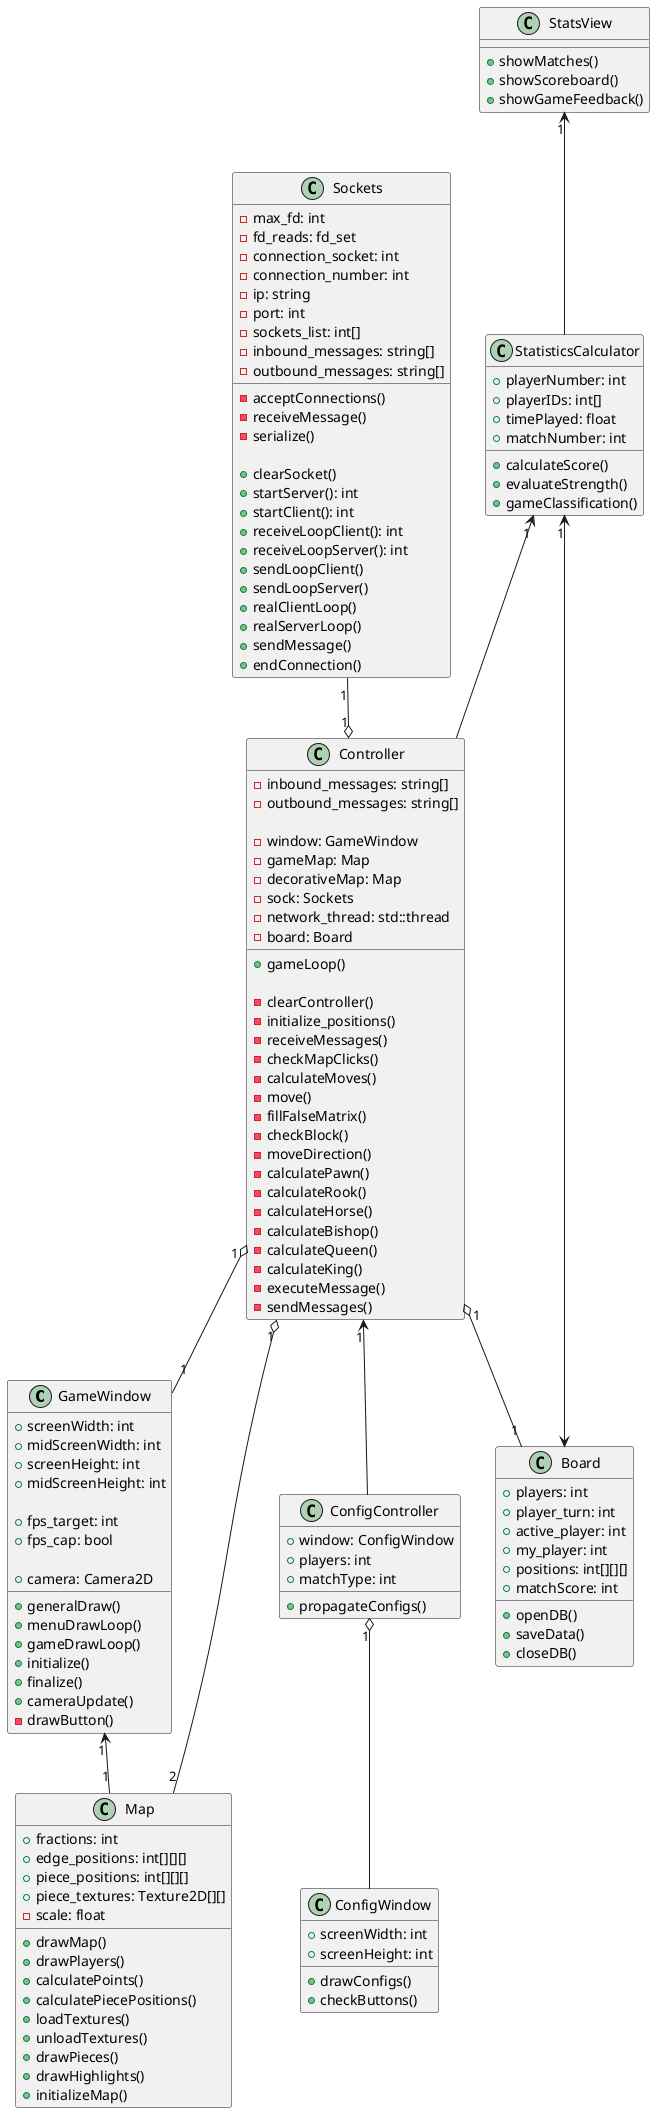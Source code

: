 @startuml
class GameWindow {
  + screenWidth: int
  + midScreenWidth: int
  + screenHeight: int
  + midScreenHeight: int

  + fps_target: int
  + fps_cap: bool

  + camera: Camera2D

  + generalDraw()
  + menuDrawLoop()
  + gameDrawLoop()
  + initialize()
  + finalize()
  + cameraUpdate()
    
  - drawButton()

}

class Map {
  + fractions: int
  + edge_positions: int[][][]
  + piece_positions: int[][][]
  + piece_textures: Texture2D[][]
  - scale: float

  + drawMap()
  + drawPlayers()
  + calculatePoints()
  + calculatePiecePositions()
  + loadTextures()
  + unloadTextures()
  + drawPieces()
  + drawHighlights()
  + initializeMap()
}

class Sockets {
  - max_fd: int
  - fd_reads: fd_set
  - connection_socket: int
  - connection_number: int
  - ip: string
  - port: int
  - sockets_list: int[]
  - inbound_messages: string[]
  - outbound_messages: string[]

  - acceptConnections()
  - receiveMessage()
  - serialize()

  + clearSocket()
  + startServer(): int
  + startClient(): int
  + receiveLoopClient(): int
  + receiveLoopServer(): int
  + sendLoopClient()
  + sendLoopServer()
  + realClientLoop()
  + realServerLoop()
  + sendMessage()
  + endConnection()
}

class Controller {
  - inbound_messages: string[]
  - outbound_messages: string[]

  - window: GameWindow
  - gameMap: Map
  - decorativeMap: Map
  - sock: Sockets
  - network_thread: std::thread
  - board: Board

  + gameLoop()

  - clearController()
  - initialize_positions()
  - receiveMessages()
  - checkMapClicks()
  - calculateMoves()
  - move()
  - fillFalseMatrix()
  - checkBlock()
  - moveDirection()
  - calculatePawn()
  - calculateRook()
  - calculateHorse()
  - calculateBishop()
  - calculateQueen()
  - calculateKing()
  - executeMessage()
  - sendMessages()
}

class Board {
  + players: int
  + player_turn: int
  + active_player: int
  + my_player: int
  + positions: int[][][]
  + matchScore: int
  + openDB()
  + saveData()
  + closeDB()
}


class StatisticsCalculator {
  + playerNumber: int
  + playerIDs: int[]
  + timePlayed: float
  + matchNumber: int
  + calculateScore()
  + evaluateStrength()
  + gameClassification()
}

class StatsView {
  + showMatches()
  + showScoreboard()
  + showGameFeedback()
}

class ConfigWindow{
  + screenWidth: int
  + screenHeight: int
  + drawConfigs()
  + checkButtons()
}

class ConfigController {
  + window: ConfigWindow
  + players: int
  + matchType: int
  + propagateConfigs()
}

Controller "1" o-- "2" Map
Sockets "1" --o "1" Controller
Controller "1" o-- "1" Board
Controller "1" o-- "1" GameWindow
GameWindow "1" <-- "1" Map
StatisticsCalculator "1" <-- Controller
StatisticsCalculator "1" <--> Board
StatsView "1" <-- StatisticsCalculator
Controller "1" <-- ConfigController
ConfigController "1" o-- ConfigWindow
@enduml